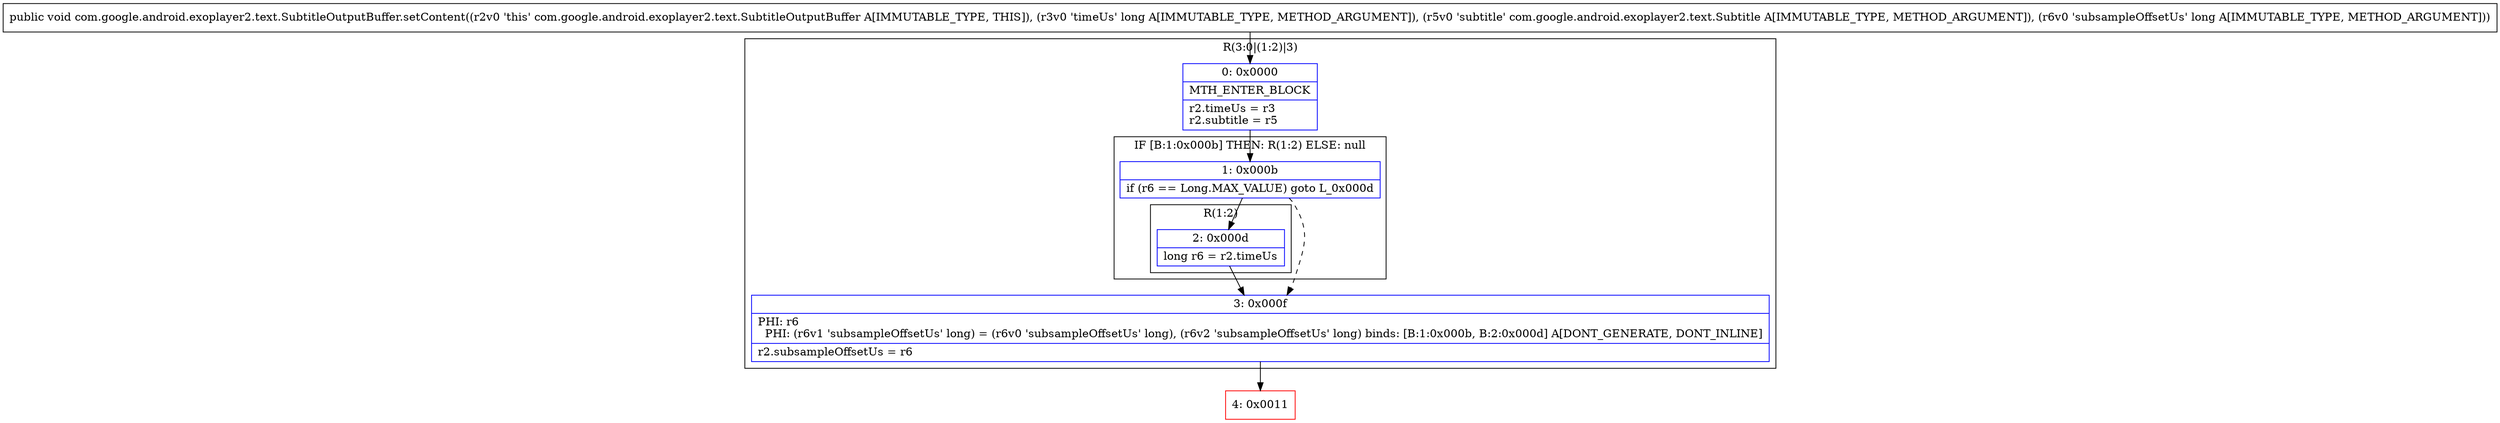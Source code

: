 digraph "CFG forcom.google.android.exoplayer2.text.SubtitleOutputBuffer.setContent(JLcom\/google\/android\/exoplayer2\/text\/Subtitle;J)V" {
subgraph cluster_Region_37685721 {
label = "R(3:0|(1:2)|3)";
node [shape=record,color=blue];
Node_0 [shape=record,label="{0\:\ 0x0000|MTH_ENTER_BLOCK\l|r2.timeUs = r3\lr2.subtitle = r5\l}"];
subgraph cluster_IfRegion_255871362 {
label = "IF [B:1:0x000b] THEN: R(1:2) ELSE: null";
node [shape=record,color=blue];
Node_1 [shape=record,label="{1\:\ 0x000b|if (r6 == Long.MAX_VALUE) goto L_0x000d\l}"];
subgraph cluster_Region_922391200 {
label = "R(1:2)";
node [shape=record,color=blue];
Node_2 [shape=record,label="{2\:\ 0x000d|long r6 = r2.timeUs\l}"];
}
}
Node_3 [shape=record,label="{3\:\ 0x000f|PHI: r6 \l  PHI: (r6v1 'subsampleOffsetUs' long) = (r6v0 'subsampleOffsetUs' long), (r6v2 'subsampleOffsetUs' long) binds: [B:1:0x000b, B:2:0x000d] A[DONT_GENERATE, DONT_INLINE]\l|r2.subsampleOffsetUs = r6\l}"];
}
Node_4 [shape=record,color=red,label="{4\:\ 0x0011}"];
MethodNode[shape=record,label="{public void com.google.android.exoplayer2.text.SubtitleOutputBuffer.setContent((r2v0 'this' com.google.android.exoplayer2.text.SubtitleOutputBuffer A[IMMUTABLE_TYPE, THIS]), (r3v0 'timeUs' long A[IMMUTABLE_TYPE, METHOD_ARGUMENT]), (r5v0 'subtitle' com.google.android.exoplayer2.text.Subtitle A[IMMUTABLE_TYPE, METHOD_ARGUMENT]), (r6v0 'subsampleOffsetUs' long A[IMMUTABLE_TYPE, METHOD_ARGUMENT])) }"];
MethodNode -> Node_0;
Node_0 -> Node_1;
Node_1 -> Node_2;
Node_1 -> Node_3[style=dashed];
Node_2 -> Node_3;
Node_3 -> Node_4;
}

